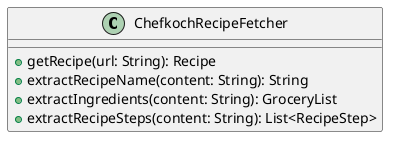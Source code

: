 @startuml

left to right direction

class ChefkochRecipeFetcher {
  + getRecipe(url: String): Recipe 
  + extractRecipeName(content: String): String 
  + extractIngredients(content: String): GroceryList 
  + extractRecipeSteps(content: String): List<RecipeStep> 
}


@enduml